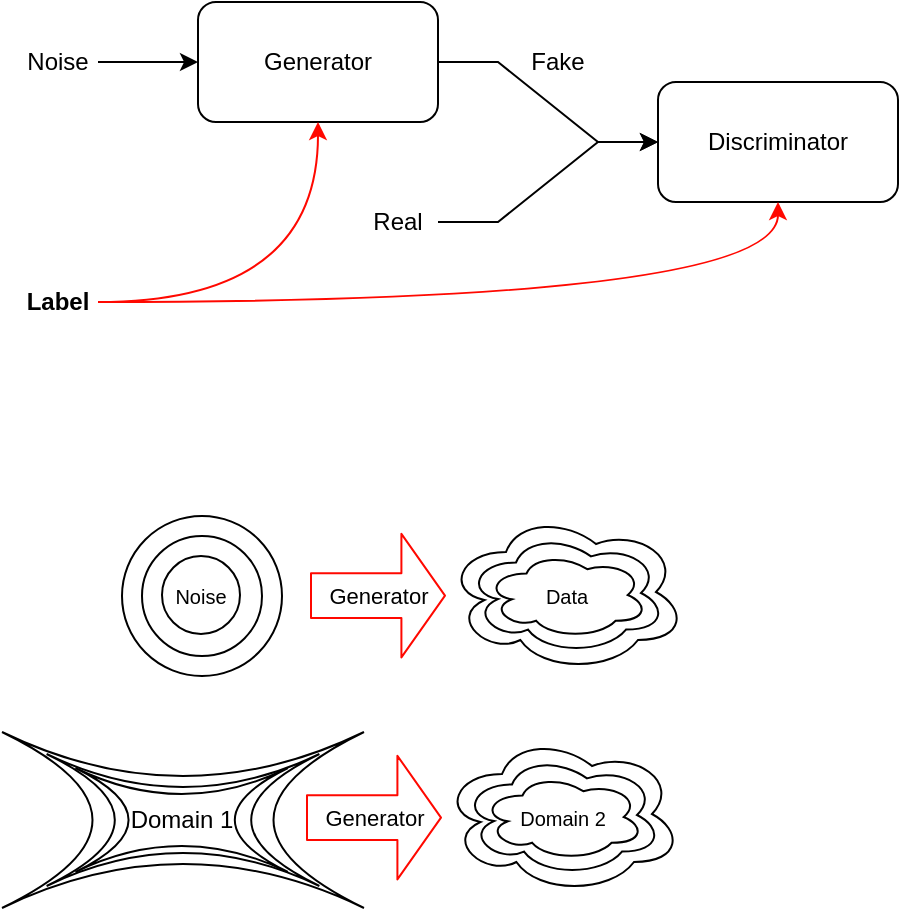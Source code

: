 <mxfile version="14.6.13" type="device"><diagram id="DBusUuIfkAt0iBAut1OX" name="Page-1"><mxGraphModel dx="329" dy="201" grid="0" gridSize="10" guides="1" tooltips="1" connect="1" arrows="1" fold="1" page="1" pageScale="1" pageWidth="827" pageHeight="1169" math="0" shadow="0"><root><mxCell id="0"/><mxCell id="1" parent="0"/><mxCell id="rduz_NLfyI2z0SXQrFM5-5" style="edgeStyle=entityRelationEdgeStyle;rounded=0;orthogonalLoop=1;jettySize=auto;html=1;entryX=0;entryY=0.5;entryDx=0;entryDy=0;" edge="1" parent="1" source="rduz_NLfyI2z0SXQrFM5-1" target="rduz_NLfyI2z0SXQrFM5-2"><mxGeometry relative="1" as="geometry"/></mxCell><mxCell id="rduz_NLfyI2z0SXQrFM5-1" value="Generator" style="rounded=1;whiteSpace=wrap;html=1;" vertex="1" parent="1"><mxGeometry x="150" y="110" width="120" height="60" as="geometry"/></mxCell><mxCell id="rduz_NLfyI2z0SXQrFM5-2" value="Discriminator" style="rounded=1;whiteSpace=wrap;html=1;" vertex="1" parent="1"><mxGeometry x="380" y="150" width="120" height="60" as="geometry"/></mxCell><mxCell id="rduz_NLfyI2z0SXQrFM5-6" style="edgeStyle=entityRelationEdgeStyle;rounded=0;orthogonalLoop=1;jettySize=auto;html=1;entryX=0;entryY=0.5;entryDx=0;entryDy=0;" edge="1" parent="1" source="rduz_NLfyI2z0SXQrFM5-3" target="rduz_NLfyI2z0SXQrFM5-2"><mxGeometry relative="1" as="geometry"/></mxCell><mxCell id="rduz_NLfyI2z0SXQrFM5-3" value="Real" style="text;html=1;strokeColor=none;fillColor=none;align=center;verticalAlign=middle;whiteSpace=wrap;rounded=0;" vertex="1" parent="1"><mxGeometry x="230" y="210" width="40" height="20" as="geometry"/></mxCell><mxCell id="rduz_NLfyI2z0SXQrFM5-4" value="Fake" style="text;html=1;strokeColor=none;fillColor=none;align=center;verticalAlign=middle;whiteSpace=wrap;rounded=0;" vertex="1" parent="1"><mxGeometry x="310" y="130" width="40" height="20" as="geometry"/></mxCell><mxCell id="rduz_NLfyI2z0SXQrFM5-8" style="edgeStyle=entityRelationEdgeStyle;rounded=0;orthogonalLoop=1;jettySize=auto;html=1;" edge="1" parent="1" source="rduz_NLfyI2z0SXQrFM5-7" target="rduz_NLfyI2z0SXQrFM5-1"><mxGeometry relative="1" as="geometry"/></mxCell><mxCell id="rduz_NLfyI2z0SXQrFM5-7" value="Noise" style="text;html=1;strokeColor=none;fillColor=none;align=center;verticalAlign=middle;whiteSpace=wrap;rounded=0;" vertex="1" parent="1"><mxGeometry x="60" y="130" width="40" height="20" as="geometry"/></mxCell><mxCell id="rduz_NLfyI2z0SXQrFM5-11" style="edgeStyle=orthogonalEdgeStyle;curved=1;rounded=0;orthogonalLoop=1;jettySize=auto;html=1;strokeColor=#FF0800;" edge="1" parent="1" source="rduz_NLfyI2z0SXQrFM5-9" target="rduz_NLfyI2z0SXQrFM5-1"><mxGeometry relative="1" as="geometry"/></mxCell><mxCell id="rduz_NLfyI2z0SXQrFM5-12" style="edgeStyle=orthogonalEdgeStyle;curved=1;rounded=0;orthogonalLoop=1;jettySize=auto;html=1;strokeColor=#FF0800;" edge="1" parent="1" source="rduz_NLfyI2z0SXQrFM5-9" target="rduz_NLfyI2z0SXQrFM5-2"><mxGeometry relative="1" as="geometry"/></mxCell><mxCell id="rduz_NLfyI2z0SXQrFM5-9" value="&lt;b&gt;Label&lt;/b&gt;" style="text;html=1;strokeColor=none;fillColor=none;align=center;verticalAlign=middle;whiteSpace=wrap;rounded=0;" vertex="1" parent="1"><mxGeometry x="60" y="250" width="40" height="20" as="geometry"/></mxCell><mxCell id="rduz_NLfyI2z0SXQrFM5-22" value="" style="group" vertex="1" connectable="0" parent="1"><mxGeometry x="112" y="365" width="282" height="82" as="geometry"/></mxCell><mxCell id="rduz_NLfyI2z0SXQrFM5-16" value="" style="group" vertex="1" connectable="0" parent="rduz_NLfyI2z0SXQrFM5-22"><mxGeometry y="2" width="80" height="80" as="geometry"/></mxCell><mxCell id="rduz_NLfyI2z0SXQrFM5-13" value="" style="ellipse;whiteSpace=wrap;html=1;aspect=fixed;strokeColor=#000000;" vertex="1" parent="rduz_NLfyI2z0SXQrFM5-16"><mxGeometry width="80" height="80" as="geometry"/></mxCell><mxCell id="rduz_NLfyI2z0SXQrFM5-14" value="" style="ellipse;whiteSpace=wrap;html=1;aspect=fixed;strokeColor=#000000;" vertex="1" parent="rduz_NLfyI2z0SXQrFM5-16"><mxGeometry x="10" y="10" width="60" height="60" as="geometry"/></mxCell><mxCell id="rduz_NLfyI2z0SXQrFM5-15" value="&lt;font style=&quot;font-size: 10px&quot;&gt;Noise&lt;/font&gt;" style="ellipse;whiteSpace=wrap;html=1;aspect=fixed;strokeColor=#000000;" vertex="1" parent="rduz_NLfyI2z0SXQrFM5-16"><mxGeometry x="20" y="20" width="39" height="39" as="geometry"/></mxCell><mxCell id="rduz_NLfyI2z0SXQrFM5-20" value="" style="group" vertex="1" connectable="0" parent="rduz_NLfyI2z0SXQrFM5-22"><mxGeometry x="162" width="120" height="80" as="geometry"/></mxCell><mxCell id="rduz_NLfyI2z0SXQrFM5-17" value="" style="ellipse;shape=cloud;whiteSpace=wrap;html=1;strokeColor=#000000;" vertex="1" parent="rduz_NLfyI2z0SXQrFM5-20"><mxGeometry width="120" height="80" as="geometry"/></mxCell><mxCell id="rduz_NLfyI2z0SXQrFM5-18" value="" style="ellipse;shape=cloud;whiteSpace=wrap;html=1;strokeColor=#000000;" vertex="1" parent="rduz_NLfyI2z0SXQrFM5-20"><mxGeometry x="10" y="10" width="100" height="61" as="geometry"/></mxCell><mxCell id="rduz_NLfyI2z0SXQrFM5-19" value="&lt;font style=&quot;font-size: 10px&quot;&gt;Data&lt;/font&gt;" style="ellipse;shape=cloud;whiteSpace=wrap;html=1;strokeColor=#000000;" vertex="1" parent="rduz_NLfyI2z0SXQrFM5-20"><mxGeometry x="20" y="20" width="81" height="43" as="geometry"/></mxCell><mxCell id="rduz_NLfyI2z0SXQrFM5-21" value="Generator" style="shape=flexArrow;endArrow=classic;html=1;strokeColor=#FF0800;endWidth=38.4;endSize=6.932;width=22.4;" edge="1" parent="rduz_NLfyI2z0SXQrFM5-22"><mxGeometry width="50" height="50" relative="1" as="geometry"><mxPoint x="94" y="41.8" as="sourcePoint"/><mxPoint x="162" y="41.8" as="targetPoint"/></mxGeometry></mxCell><mxCell id="rduz_NLfyI2z0SXQrFM5-28" value="" style="group" vertex="1" connectable="0" parent="1"><mxGeometry x="272" y="476" width="120" height="80" as="geometry"/></mxCell><mxCell id="rduz_NLfyI2z0SXQrFM5-29" value="" style="ellipse;shape=cloud;whiteSpace=wrap;html=1;strokeColor=#000000;" vertex="1" parent="rduz_NLfyI2z0SXQrFM5-28"><mxGeometry width="120" height="80" as="geometry"/></mxCell><mxCell id="rduz_NLfyI2z0SXQrFM5-30" value="" style="ellipse;shape=cloud;whiteSpace=wrap;html=1;strokeColor=#000000;" vertex="1" parent="rduz_NLfyI2z0SXQrFM5-28"><mxGeometry x="10" y="10" width="100" height="61" as="geometry"/></mxCell><mxCell id="rduz_NLfyI2z0SXQrFM5-31" value="&lt;font style=&quot;font-size: 10px&quot;&gt;Domain 2&lt;/font&gt;" style="ellipse;shape=cloud;whiteSpace=wrap;html=1;strokeColor=#000000;" vertex="1" parent="rduz_NLfyI2z0SXQrFM5-28"><mxGeometry x="20" y="20" width="81" height="43" as="geometry"/></mxCell><mxCell id="rduz_NLfyI2z0SXQrFM5-32" value="Generator" style="shape=flexArrow;endArrow=classic;html=1;strokeColor=#FF0800;endWidth=38.4;endSize=6.932;width=22.4;" edge="1" parent="1"><mxGeometry x="110" y="476" width="50" height="50" as="geometry"><mxPoint x="204" y="517.8" as="sourcePoint"/><mxPoint x="272" y="517.8" as="targetPoint"/></mxGeometry></mxCell><mxCell id="rduz_NLfyI2z0SXQrFM5-38" value="" style="group" vertex="1" connectable="0" parent="1"><mxGeometry x="52" y="475" width="181" height="88" as="geometry"/></mxCell><mxCell id="rduz_NLfyI2z0SXQrFM5-35" value="" style="shape=switch;whiteSpace=wrap;html=1;strokeColor=#000000;" vertex="1" parent="rduz_NLfyI2z0SXQrFM5-38"><mxGeometry width="181.0" height="88" as="geometry"/></mxCell><mxCell id="rduz_NLfyI2z0SXQrFM5-36" value="" style="shape=switch;whiteSpace=wrap;html=1;strokeColor=#000000;" vertex="1" parent="rduz_NLfyI2z0SXQrFM5-38"><mxGeometry x="22.297" y="11" width="136.406" height="66" as="geometry"/></mxCell><mxCell id="rduz_NLfyI2z0SXQrFM5-37" value="Domain 1" style="shape=switch;whiteSpace=wrap;html=1;strokeColor=#000000;" vertex="1" parent="rduz_NLfyI2z0SXQrFM5-38"><mxGeometry x="36.725" y="18" width="106.239" height="52" as="geometry"/></mxCell></root></mxGraphModel></diagram></mxfile>
